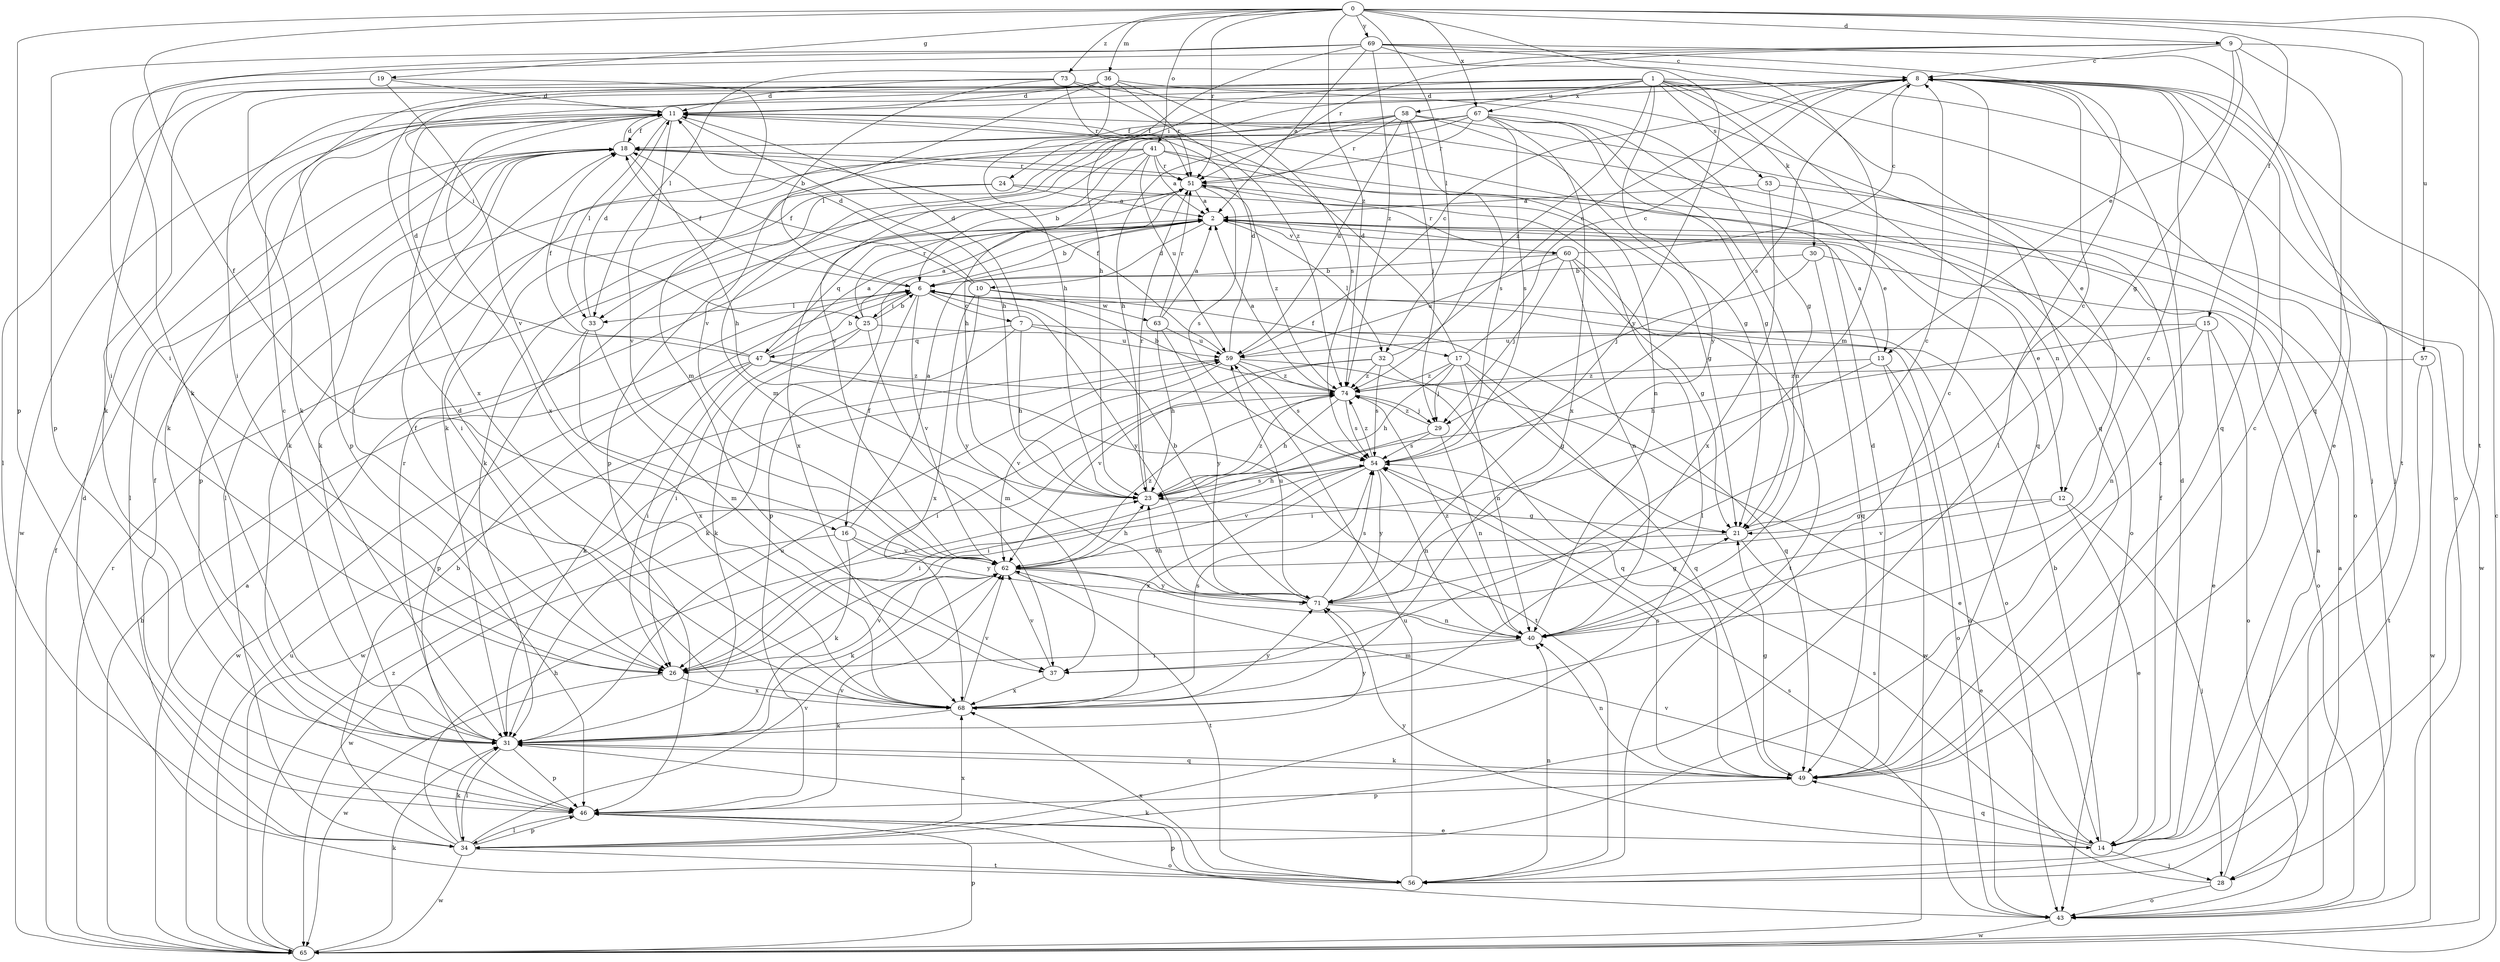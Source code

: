 strict digraph  {
0;
1;
2;
6;
7;
8;
9;
10;
11;
12;
13;
14;
15;
16;
17;
18;
19;
21;
23;
24;
25;
26;
28;
29;
30;
31;
32;
33;
34;
36;
37;
40;
41;
43;
46;
47;
49;
51;
53;
54;
56;
57;
58;
59;
60;
62;
63;
65;
67;
68;
69;
71;
73;
74;
0 -> 9  [label=d];
0 -> 15  [label=f];
0 -> 16  [label=f];
0 -> 19  [label=g];
0 -> 32  [label=l];
0 -> 36  [label=m];
0 -> 37  [label=m];
0 -> 41  [label=o];
0 -> 46  [label=p];
0 -> 51  [label=r];
0 -> 56  [label=t];
0 -> 57  [label=u];
0 -> 67  [label=x];
0 -> 69  [label=y];
0 -> 73  [label=z];
0 -> 74  [label=z];
1 -> 12  [label=e];
1 -> 24  [label=i];
1 -> 25  [label=i];
1 -> 28  [label=j];
1 -> 30  [label=k];
1 -> 31  [label=k];
1 -> 40  [label=n];
1 -> 43  [label=o];
1 -> 46  [label=p];
1 -> 53  [label=s];
1 -> 58  [label=u];
1 -> 67  [label=x];
1 -> 71  [label=y];
1 -> 74  [label=z];
2 -> 6  [label=b];
2 -> 10  [label=d];
2 -> 12  [label=e];
2 -> 13  [label=e];
2 -> 32  [label=l];
2 -> 46  [label=p];
2 -> 47  [label=q];
2 -> 60  [label=v];
6 -> 7  [label=c];
6 -> 16  [label=f];
6 -> 17  [label=f];
6 -> 18  [label=f];
6 -> 25  [label=i];
6 -> 33  [label=l];
6 -> 62  [label=v];
6 -> 71  [label=y];
7 -> 11  [label=d];
7 -> 23  [label=h];
7 -> 31  [label=k];
7 -> 47  [label=q];
7 -> 49  [label=q];
7 -> 59  [label=u];
8 -> 11  [label=d];
8 -> 26  [label=i];
8 -> 28  [label=j];
8 -> 33  [label=l];
8 -> 49  [label=q];
8 -> 54  [label=s];
9 -> 8  [label=c];
9 -> 13  [label=e];
9 -> 21  [label=g];
9 -> 26  [label=i];
9 -> 33  [label=l];
9 -> 49  [label=q];
9 -> 51  [label=r];
9 -> 56  [label=t];
10 -> 11  [label=d];
10 -> 18  [label=f];
10 -> 43  [label=o];
10 -> 63  [label=w];
10 -> 68  [label=x];
10 -> 71  [label=y];
11 -> 18  [label=f];
11 -> 23  [label=h];
11 -> 31  [label=k];
11 -> 33  [label=l];
11 -> 62  [label=v];
11 -> 65  [label=w];
11 -> 68  [label=x];
12 -> 14  [label=e];
12 -> 21  [label=g];
12 -> 28  [label=j];
12 -> 62  [label=v];
13 -> 2  [label=a];
13 -> 26  [label=i];
13 -> 43  [label=o];
13 -> 65  [label=w];
13 -> 74  [label=z];
14 -> 6  [label=b];
14 -> 11  [label=d];
14 -> 18  [label=f];
14 -> 28  [label=j];
14 -> 49  [label=q];
14 -> 62  [label=v];
14 -> 71  [label=y];
15 -> 14  [label=e];
15 -> 23  [label=h];
15 -> 40  [label=n];
15 -> 43  [label=o];
15 -> 59  [label=u];
16 -> 2  [label=a];
16 -> 31  [label=k];
16 -> 62  [label=v];
16 -> 65  [label=w];
16 -> 71  [label=y];
17 -> 8  [label=c];
17 -> 11  [label=d];
17 -> 21  [label=g];
17 -> 23  [label=h];
17 -> 29  [label=j];
17 -> 40  [label=n];
17 -> 49  [label=q];
17 -> 74  [label=z];
18 -> 11  [label=d];
18 -> 23  [label=h];
18 -> 26  [label=i];
18 -> 31  [label=k];
18 -> 34  [label=l];
18 -> 46  [label=p];
18 -> 51  [label=r];
19 -> 11  [label=d];
19 -> 26  [label=i];
19 -> 37  [label=m];
19 -> 62  [label=v];
21 -> 8  [label=c];
21 -> 14  [label=e];
21 -> 62  [label=v];
23 -> 21  [label=g];
23 -> 51  [label=r];
23 -> 54  [label=s];
23 -> 74  [label=z];
24 -> 2  [label=a];
24 -> 26  [label=i];
24 -> 31  [label=k];
24 -> 34  [label=l];
25 -> 2  [label=a];
25 -> 6  [label=b];
25 -> 26  [label=i];
25 -> 31  [label=k];
25 -> 37  [label=m];
25 -> 43  [label=o];
25 -> 51  [label=r];
26 -> 62  [label=v];
26 -> 65  [label=w];
26 -> 68  [label=x];
28 -> 2  [label=a];
28 -> 43  [label=o];
28 -> 54  [label=s];
29 -> 26  [label=i];
29 -> 40  [label=n];
29 -> 54  [label=s];
29 -> 74  [label=z];
30 -> 6  [label=b];
30 -> 29  [label=j];
30 -> 43  [label=o];
30 -> 49  [label=q];
31 -> 8  [label=c];
31 -> 34  [label=l];
31 -> 46  [label=p];
31 -> 49  [label=q];
31 -> 51  [label=r];
31 -> 59  [label=u];
31 -> 71  [label=y];
32 -> 8  [label=c];
32 -> 14  [label=e];
32 -> 26  [label=i];
32 -> 54  [label=s];
32 -> 62  [label=v];
32 -> 74  [label=z];
33 -> 11  [label=d];
33 -> 37  [label=m];
33 -> 46  [label=p];
33 -> 68  [label=x];
34 -> 6  [label=b];
34 -> 8  [label=c];
34 -> 23  [label=h];
34 -> 31  [label=k];
34 -> 46  [label=p];
34 -> 56  [label=t];
34 -> 62  [label=v];
34 -> 65  [label=w];
34 -> 68  [label=x];
36 -> 11  [label=d];
36 -> 21  [label=g];
36 -> 23  [label=h];
36 -> 31  [label=k];
36 -> 51  [label=r];
36 -> 54  [label=s];
36 -> 62  [label=v];
36 -> 68  [label=x];
37 -> 62  [label=v];
37 -> 68  [label=x];
40 -> 8  [label=c];
40 -> 26  [label=i];
40 -> 37  [label=m];
40 -> 74  [label=z];
41 -> 2  [label=a];
41 -> 6  [label=b];
41 -> 23  [label=h];
41 -> 31  [label=k];
41 -> 34  [label=l];
41 -> 40  [label=n];
41 -> 43  [label=o];
41 -> 51  [label=r];
41 -> 59  [label=u];
43 -> 2  [label=a];
43 -> 54  [label=s];
43 -> 65  [label=w];
46 -> 14  [label=e];
46 -> 18  [label=f];
46 -> 34  [label=l];
46 -> 43  [label=o];
46 -> 62  [label=v];
47 -> 2  [label=a];
47 -> 6  [label=b];
47 -> 11  [label=d];
47 -> 18  [label=f];
47 -> 26  [label=i];
47 -> 31  [label=k];
47 -> 56  [label=t];
47 -> 65  [label=w];
47 -> 74  [label=z];
49 -> 8  [label=c];
49 -> 11  [label=d];
49 -> 21  [label=g];
49 -> 31  [label=k];
49 -> 40  [label=n];
49 -> 46  [label=p];
49 -> 54  [label=s];
51 -> 2  [label=a];
51 -> 21  [label=g];
51 -> 54  [label=s];
51 -> 68  [label=x];
51 -> 74  [label=z];
53 -> 2  [label=a];
53 -> 65  [label=w];
53 -> 68  [label=x];
54 -> 23  [label=h];
54 -> 26  [label=i];
54 -> 40  [label=n];
54 -> 62  [label=v];
54 -> 68  [label=x];
54 -> 71  [label=y];
54 -> 74  [label=z];
56 -> 11  [label=d];
56 -> 31  [label=k];
56 -> 40  [label=n];
56 -> 46  [label=p];
56 -> 59  [label=u];
56 -> 68  [label=x];
57 -> 56  [label=t];
57 -> 65  [label=w];
57 -> 74  [label=z];
58 -> 18  [label=f];
58 -> 21  [label=g];
58 -> 23  [label=h];
58 -> 29  [label=j];
58 -> 37  [label=m];
58 -> 43  [label=o];
58 -> 51  [label=r];
58 -> 54  [label=s];
58 -> 59  [label=u];
59 -> 8  [label=c];
59 -> 11  [label=d];
59 -> 18  [label=f];
59 -> 49  [label=q];
59 -> 54  [label=s];
59 -> 62  [label=v];
59 -> 65  [label=w];
59 -> 74  [label=z];
60 -> 6  [label=b];
60 -> 8  [label=c];
60 -> 21  [label=g];
60 -> 29  [label=j];
60 -> 40  [label=n];
60 -> 51  [label=r];
60 -> 56  [label=t];
60 -> 59  [label=u];
62 -> 23  [label=h];
62 -> 31  [label=k];
62 -> 40  [label=n];
62 -> 56  [label=t];
62 -> 71  [label=y];
62 -> 74  [label=z];
63 -> 2  [label=a];
63 -> 23  [label=h];
63 -> 51  [label=r];
63 -> 59  [label=u];
63 -> 71  [label=y];
65 -> 2  [label=a];
65 -> 6  [label=b];
65 -> 8  [label=c];
65 -> 18  [label=f];
65 -> 31  [label=k];
65 -> 46  [label=p];
65 -> 51  [label=r];
65 -> 59  [label=u];
65 -> 74  [label=z];
67 -> 18  [label=f];
67 -> 21  [label=g];
67 -> 31  [label=k];
67 -> 40  [label=n];
67 -> 46  [label=p];
67 -> 49  [label=q];
67 -> 51  [label=r];
67 -> 54  [label=s];
67 -> 62  [label=v];
67 -> 68  [label=x];
68 -> 8  [label=c];
68 -> 11  [label=d];
68 -> 18  [label=f];
68 -> 31  [label=k];
68 -> 54  [label=s];
68 -> 62  [label=v];
68 -> 71  [label=y];
69 -> 2  [label=a];
69 -> 8  [label=c];
69 -> 14  [label=e];
69 -> 23  [label=h];
69 -> 31  [label=k];
69 -> 34  [label=l];
69 -> 46  [label=p];
69 -> 71  [label=y];
69 -> 74  [label=z];
71 -> 6  [label=b];
71 -> 8  [label=c];
71 -> 21  [label=g];
71 -> 23  [label=h];
71 -> 40  [label=n];
71 -> 54  [label=s];
71 -> 59  [label=u];
73 -> 6  [label=b];
73 -> 11  [label=d];
73 -> 34  [label=l];
73 -> 49  [label=q];
73 -> 51  [label=r];
73 -> 74  [label=z];
74 -> 2  [label=a];
74 -> 6  [label=b];
74 -> 23  [label=h];
74 -> 29  [label=j];
74 -> 54  [label=s];
}
